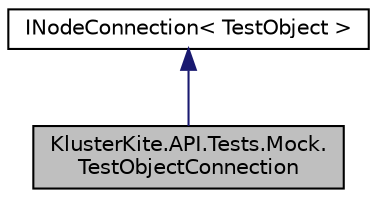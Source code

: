 digraph "KlusterKite.API.Tests.Mock.TestObjectConnection"
{
  edge [fontname="Helvetica",fontsize="10",labelfontname="Helvetica",labelfontsize="10"];
  node [fontname="Helvetica",fontsize="10",shape=record];
  Node0 [label="KlusterKite.API.Tests.Mock.\lTestObjectConnection",height=0.2,width=0.4,color="black", fillcolor="grey75", style="filled", fontcolor="black"];
  Node1 -> Node0 [dir="back",color="midnightblue",fontsize="10",style="solid",fontname="Helvetica"];
  Node1 [label="INodeConnection\< TestObject \>",height=0.2,width=0.4,color="black", fillcolor="white", style="filled",URL="$interface_kluster_kite_1_1_a_p_i_1_1_client_1_1_i_node_connection.html"];
}
